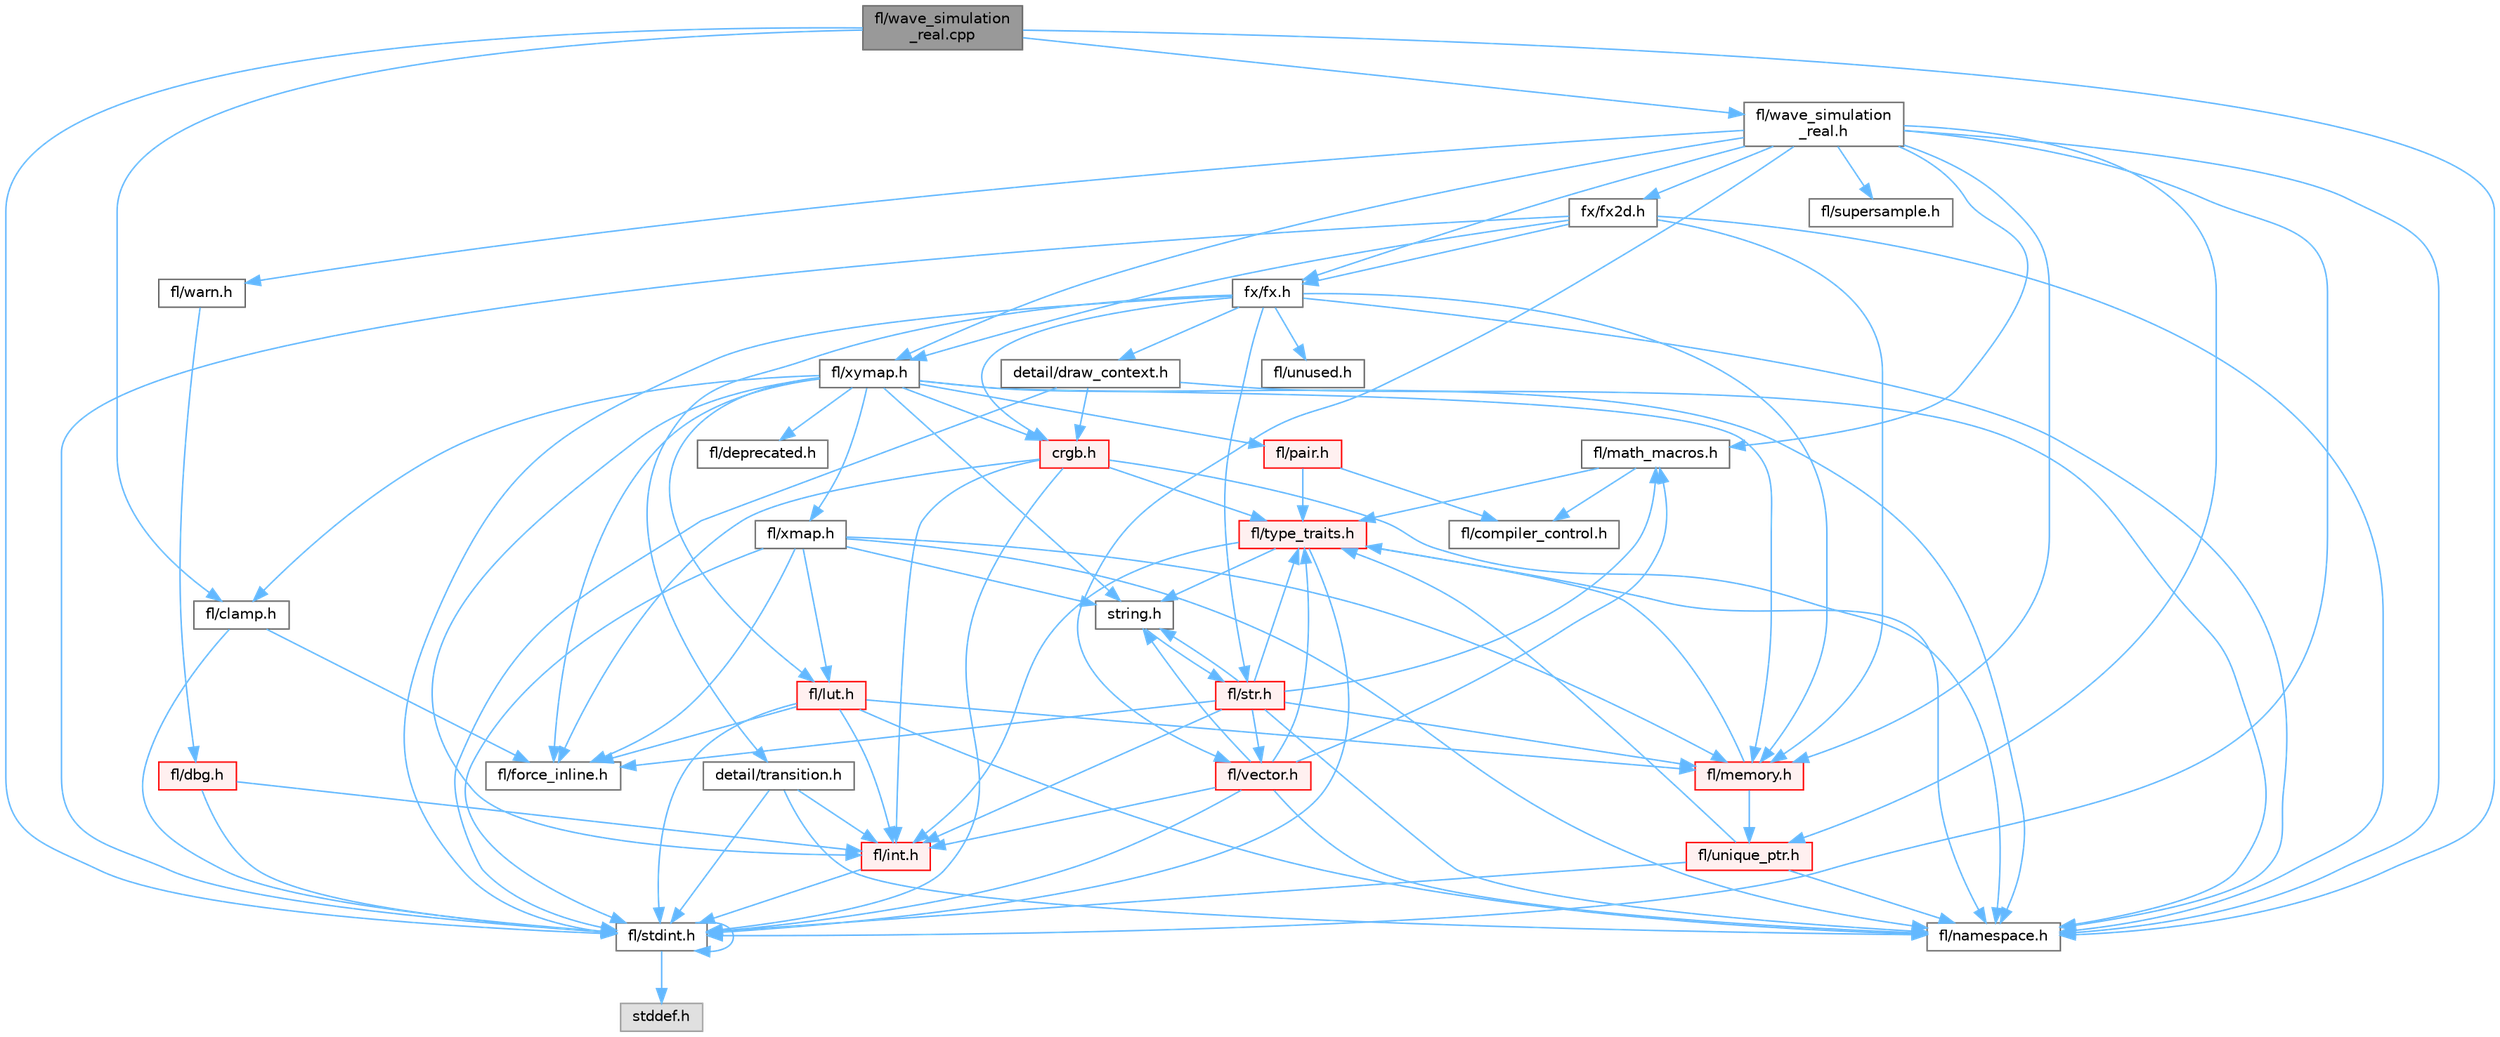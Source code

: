 digraph "fl/wave_simulation_real.cpp"
{
 // INTERACTIVE_SVG=YES
 // LATEX_PDF_SIZE
  bgcolor="transparent";
  edge [fontname=Helvetica,fontsize=10,labelfontname=Helvetica,labelfontsize=10];
  node [fontname=Helvetica,fontsize=10,shape=box,height=0.2,width=0.4];
  Node1 [id="Node000001",label="fl/wave_simulation\l_real.cpp",height=0.2,width=0.4,color="gray40", fillcolor="grey60", style="filled", fontcolor="black",tooltip=" "];
  Node1 -> Node2 [id="edge1_Node000001_Node000002",color="steelblue1",style="solid",tooltip=" "];
  Node2 [id="Node000002",label="fl/stdint.h",height=0.2,width=0.4,color="grey40", fillcolor="white", style="filled",URL="$df/dd8/stdint_8h.html",tooltip=" "];
  Node2 -> Node3 [id="edge2_Node000002_Node000003",color="steelblue1",style="solid",tooltip=" "];
  Node3 [id="Node000003",label="stddef.h",height=0.2,width=0.4,color="grey60", fillcolor="#E0E0E0", style="filled",tooltip=" "];
  Node2 -> Node2 [id="edge3_Node000002_Node000002",color="steelblue1",style="solid",tooltip=" "];
  Node1 -> Node4 [id="edge4_Node000001_Node000004",color="steelblue1",style="solid",tooltip=" "];
  Node4 [id="Node000004",label="fl/clamp.h",height=0.2,width=0.4,color="grey40", fillcolor="white", style="filled",URL="$d6/dd3/clamp_8h.html",tooltip=" "];
  Node4 -> Node2 [id="edge5_Node000004_Node000002",color="steelblue1",style="solid",tooltip=" "];
  Node4 -> Node5 [id="edge6_Node000004_Node000005",color="steelblue1",style="solid",tooltip=" "];
  Node5 [id="Node000005",label="fl/force_inline.h",height=0.2,width=0.4,color="grey40", fillcolor="white", style="filled",URL="$d4/d64/force__inline_8h.html",tooltip=" "];
  Node1 -> Node6 [id="edge7_Node000001_Node000006",color="steelblue1",style="solid",tooltip=" "];
  Node6 [id="Node000006",label="fl/namespace.h",height=0.2,width=0.4,color="grey40", fillcolor="white", style="filled",URL="$df/d2a/namespace_8h.html",tooltip="Implements the FastLED namespace macros."];
  Node1 -> Node7 [id="edge8_Node000001_Node000007",color="steelblue1",style="solid",tooltip=" "];
  Node7 [id="Node000007",label="fl/wave_simulation\l_real.h",height=0.2,width=0.4,color="grey40", fillcolor="white", style="filled",URL="$dd/d8e/wave__simulation__real_8h.html",tooltip=" "];
  Node7 -> Node2 [id="edge9_Node000007_Node000002",color="steelblue1",style="solid",tooltip=" "];
  Node7 -> Node8 [id="edge10_Node000007_Node000008",color="steelblue1",style="solid",tooltip=" "];
  Node8 [id="Node000008",label="fl/math_macros.h",height=0.2,width=0.4,color="grey40", fillcolor="white", style="filled",URL="$d8/db8/math__macros_8h.html",tooltip=" "];
  Node8 -> Node9 [id="edge11_Node000008_Node000009",color="steelblue1",style="solid",tooltip=" "];
  Node9 [id="Node000009",label="fl/compiler_control.h",height=0.2,width=0.4,color="grey40", fillcolor="white", style="filled",URL="$d4/d54/compiler__control_8h.html",tooltip=" "];
  Node8 -> Node10 [id="edge12_Node000008_Node000010",color="steelblue1",style="solid",tooltip=" "];
  Node10 [id="Node000010",label="fl/type_traits.h",height=0.2,width=0.4,color="red", fillcolor="#FFF0F0", style="filled",URL="$df/d63/type__traits_8h.html",tooltip=" "];
  Node10 -> Node11 [id="edge13_Node000010_Node000011",color="steelblue1",style="solid",tooltip=" "];
  Node11 [id="Node000011",label="string.h",height=0.2,width=0.4,color="grey40", fillcolor="white", style="filled",URL="$da/d66/string_8h.html",tooltip=" "];
  Node11 -> Node12 [id="edge14_Node000011_Node000012",color="steelblue1",style="solid",tooltip=" "];
  Node12 [id="Node000012",label="fl/str.h",height=0.2,width=0.4,color="red", fillcolor="#FFF0F0", style="filled",URL="$d1/d93/str_8h.html",tooltip=" "];
  Node12 -> Node13 [id="edge15_Node000012_Node000013",color="steelblue1",style="solid",tooltip=" "];
  Node13 [id="Node000013",label="fl/int.h",height=0.2,width=0.4,color="red", fillcolor="#FFF0F0", style="filled",URL="$d3/d7e/int_8h.html",tooltip=" "];
  Node13 -> Node2 [id="edge16_Node000013_Node000002",color="steelblue1",style="solid",tooltip=" "];
  Node12 -> Node11 [id="edge17_Node000012_Node000011",color="steelblue1",style="solid",tooltip=" "];
  Node12 -> Node8 [id="edge18_Node000012_Node000008",color="steelblue1",style="solid",tooltip=" "];
  Node12 -> Node6 [id="edge19_Node000012_Node000006",color="steelblue1",style="solid",tooltip=" "];
  Node12 -> Node19 [id="edge20_Node000012_Node000019",color="steelblue1",style="solid",tooltip=" "];
  Node19 [id="Node000019",label="fl/memory.h",height=0.2,width=0.4,color="red", fillcolor="#FFF0F0", style="filled",URL="$dc/d18/memory_8h.html",tooltip=" "];
  Node19 -> Node22 [id="edge21_Node000019_Node000022",color="steelblue1",style="solid",tooltip=" "];
  Node22 [id="Node000022",label="fl/unique_ptr.h",height=0.2,width=0.4,color="red", fillcolor="#FFF0F0", style="filled",URL="$da/d4b/unique__ptr_8h.html",tooltip=" "];
  Node22 -> Node6 [id="edge22_Node000022_Node000006",color="steelblue1",style="solid",tooltip=" "];
  Node22 -> Node10 [id="edge23_Node000022_Node000010",color="steelblue1",style="solid",tooltip=" "];
  Node22 -> Node2 [id="edge24_Node000022_Node000002",color="steelblue1",style="solid",tooltip=" "];
  Node19 -> Node10 [id="edge25_Node000019_Node000010",color="steelblue1",style="solid",tooltip=" "];
  Node12 -> Node10 [id="edge26_Node000012_Node000010",color="steelblue1",style="solid",tooltip=" "];
  Node12 -> Node46 [id="edge27_Node000012_Node000046",color="steelblue1",style="solid",tooltip=" "];
  Node46 [id="Node000046",label="fl/vector.h",height=0.2,width=0.4,color="red", fillcolor="#FFF0F0", style="filled",URL="$d6/d68/vector_8h.html",tooltip=" "];
  Node46 -> Node2 [id="edge28_Node000046_Node000002",color="steelblue1",style="solid",tooltip=" "];
  Node46 -> Node13 [id="edge29_Node000046_Node000013",color="steelblue1",style="solid",tooltip=" "];
  Node46 -> Node11 [id="edge30_Node000046_Node000011",color="steelblue1",style="solid",tooltip=" "];
  Node46 -> Node8 [id="edge31_Node000046_Node000008",color="steelblue1",style="solid",tooltip=" "];
  Node46 -> Node6 [id="edge32_Node000046_Node000006",color="steelblue1",style="solid",tooltip=" "];
  Node46 -> Node10 [id="edge33_Node000046_Node000010",color="steelblue1",style="solid",tooltip=" "];
  Node12 -> Node5 [id="edge34_Node000012_Node000005",color="steelblue1",style="solid",tooltip=" "];
  Node10 -> Node2 [id="edge35_Node000010_Node000002",color="steelblue1",style="solid",tooltip=" "];
  Node10 -> Node6 [id="edge36_Node000010_Node000006",color="steelblue1",style="solid",tooltip=" "];
  Node10 -> Node13 [id="edge37_Node000010_Node000013",color="steelblue1",style="solid",tooltip=" "];
  Node7 -> Node6 [id="edge38_Node000007_Node000006",color="steelblue1",style="solid",tooltip=" "];
  Node7 -> Node22 [id="edge39_Node000007_Node000022",color="steelblue1",style="solid",tooltip=" "];
  Node7 -> Node46 [id="edge40_Node000007_Node000046",color="steelblue1",style="solid",tooltip=" "];
  Node7 -> Node51 [id="edge41_Node000007_Node000051",color="steelblue1",style="solid",tooltip=" "];
  Node51 [id="Node000051",label="fl/warn.h",height=0.2,width=0.4,color="grey40", fillcolor="white", style="filled",URL="$de/d77/warn_8h.html",tooltip=" "];
  Node51 -> Node52 [id="edge42_Node000051_Node000052",color="steelblue1",style="solid",tooltip=" "];
  Node52 [id="Node000052",label="fl/dbg.h",height=0.2,width=0.4,color="red", fillcolor="#FFF0F0", style="filled",URL="$d6/d01/dbg_8h.html",tooltip=" "];
  Node52 -> Node13 [id="edge43_Node000052_Node000013",color="steelblue1",style="solid",tooltip=" "];
  Node52 -> Node2 [id="edge44_Node000052_Node000002",color="steelblue1",style="solid",tooltip=" "];
  Node7 -> Node19 [id="edge45_Node000007_Node000019",color="steelblue1",style="solid",tooltip=" "];
  Node7 -> Node63 [id="edge46_Node000007_Node000063",color="steelblue1",style="solid",tooltip=" "];
  Node63 [id="Node000063",label="fl/supersample.h",height=0.2,width=0.4,color="grey40", fillcolor="white", style="filled",URL="$d2/dce/supersample_8h.html",tooltip=" "];
  Node7 -> Node64 [id="edge47_Node000007_Node000064",color="steelblue1",style="solid",tooltip=" "];
  Node64 [id="Node000064",label="fl/xymap.h",height=0.2,width=0.4,color="grey40", fillcolor="white", style="filled",URL="$da/d61/xymap_8h.html",tooltip=" "];
  Node64 -> Node13 [id="edge48_Node000064_Node000013",color="steelblue1",style="solid",tooltip=" "];
  Node64 -> Node6 [id="edge49_Node000064_Node000006",color="steelblue1",style="solid",tooltip=" "];
  Node64 -> Node5 [id="edge50_Node000064_Node000005",color="steelblue1",style="solid",tooltip=" "];
  Node64 -> Node65 [id="edge51_Node000064_Node000065",color="steelblue1",style="solid",tooltip=" "];
  Node65 [id="Node000065",label="fl/pair.h",height=0.2,width=0.4,color="red", fillcolor="#FFF0F0", style="filled",URL="$d3/d41/pair_8h.html",tooltip=" "];
  Node65 -> Node9 [id="edge52_Node000065_Node000009",color="steelblue1",style="solid",tooltip=" "];
  Node65 -> Node10 [id="edge53_Node000065_Node000010",color="steelblue1",style="solid",tooltip=" "];
  Node64 -> Node11 [id="edge54_Node000064_Node000011",color="steelblue1",style="solid",tooltip=" "];
  Node64 -> Node54 [id="edge55_Node000064_Node000054",color="steelblue1",style="solid",tooltip=" "];
  Node54 [id="Node000054",label="crgb.h",height=0.2,width=0.4,color="red", fillcolor="#FFF0F0", style="filled",URL="$db/dd1/crgb_8h.html",tooltip="Defines the red, green, and blue (RGB) pixel struct."];
  Node54 -> Node2 [id="edge56_Node000054_Node000002",color="steelblue1",style="solid",tooltip=" "];
  Node54 -> Node13 [id="edge57_Node000054_Node000013",color="steelblue1",style="solid",tooltip=" "];
  Node54 -> Node6 [id="edge58_Node000054_Node000006",color="steelblue1",style="solid",tooltip=" "];
  Node54 -> Node5 [id="edge59_Node000054_Node000005",color="steelblue1",style="solid",tooltip=" "];
  Node54 -> Node10 [id="edge60_Node000054_Node000010",color="steelblue1",style="solid",tooltip=" "];
  Node64 -> Node4 [id="edge61_Node000064_Node000004",color="steelblue1",style="solid",tooltip=" "];
  Node64 -> Node66 [id="edge62_Node000064_Node000066",color="steelblue1",style="solid",tooltip=" "];
  Node66 [id="Node000066",label="fl/lut.h",height=0.2,width=0.4,color="red", fillcolor="#FFF0F0", style="filled",URL="$db/d54/lut_8h.html",tooltip=" "];
  Node66 -> Node5 [id="edge63_Node000066_Node000005",color="steelblue1",style="solid",tooltip=" "];
  Node66 -> Node19 [id="edge64_Node000066_Node000019",color="steelblue1",style="solid",tooltip=" "];
  Node66 -> Node2 [id="edge65_Node000066_Node000002",color="steelblue1",style="solid",tooltip=" "];
  Node66 -> Node13 [id="edge66_Node000066_Node000013",color="steelblue1",style="solid",tooltip=" "];
  Node66 -> Node6 [id="edge67_Node000066_Node000006",color="steelblue1",style="solid",tooltip=" "];
  Node64 -> Node19 [id="edge68_Node000064_Node000019",color="steelblue1",style="solid",tooltip=" "];
  Node64 -> Node37 [id="edge69_Node000064_Node000037",color="steelblue1",style="solid",tooltip=" "];
  Node37 [id="Node000037",label="fl/deprecated.h",height=0.2,width=0.4,color="grey40", fillcolor="white", style="filled",URL="$d4/dce/deprecated_8h.html",tooltip=" "];
  Node64 -> Node67 [id="edge70_Node000064_Node000067",color="steelblue1",style="solid",tooltip=" "];
  Node67 [id="Node000067",label="fl/xmap.h",height=0.2,width=0.4,color="grey40", fillcolor="white", style="filled",URL="$dd/dcc/xmap_8h.html",tooltip=" "];
  Node67 -> Node2 [id="edge71_Node000067_Node000002",color="steelblue1",style="solid",tooltip=" "];
  Node67 -> Node11 [id="edge72_Node000067_Node000011",color="steelblue1",style="solid",tooltip=" "];
  Node67 -> Node5 [id="edge73_Node000067_Node000005",color="steelblue1",style="solid",tooltip=" "];
  Node67 -> Node66 [id="edge74_Node000067_Node000066",color="steelblue1",style="solid",tooltip=" "];
  Node67 -> Node19 [id="edge75_Node000067_Node000019",color="steelblue1",style="solid",tooltip=" "];
  Node67 -> Node6 [id="edge76_Node000067_Node000006",color="steelblue1",style="solid",tooltip=" "];
  Node7 -> Node68 [id="edge77_Node000007_Node000068",color="steelblue1",style="solid",tooltip=" "];
  Node68 [id="Node000068",label="fx/fx.h",height=0.2,width=0.4,color="grey40", fillcolor="white", style="filled",URL="$d2/d0c/fx_8h.html",tooltip=" "];
  Node68 -> Node2 [id="edge78_Node000068_Node000002",color="steelblue1",style="solid",tooltip=" "];
  Node68 -> Node54 [id="edge79_Node000068_Node000054",color="steelblue1",style="solid",tooltip=" "];
  Node68 -> Node69 [id="edge80_Node000068_Node000069",color="steelblue1",style="solid",tooltip=" "];
  Node69 [id="Node000069",label="detail/draw_context.h",height=0.2,width=0.4,color="grey40", fillcolor="white", style="filled",URL="$db/ded/draw__context_8h.html",tooltip=" "];
  Node69 -> Node54 [id="edge81_Node000069_Node000054",color="steelblue1",style="solid",tooltip=" "];
  Node69 -> Node6 [id="edge82_Node000069_Node000006",color="steelblue1",style="solid",tooltip=" "];
  Node69 -> Node2 [id="edge83_Node000069_Node000002",color="steelblue1",style="solid",tooltip=" "];
  Node68 -> Node70 [id="edge84_Node000068_Node000070",color="steelblue1",style="solid",tooltip=" "];
  Node70 [id="Node000070",label="detail/transition.h",height=0.2,width=0.4,color="grey40", fillcolor="white", style="filled",URL="$d7/df7/transition_8h.html",tooltip=" "];
  Node70 -> Node6 [id="edge85_Node000070_Node000006",color="steelblue1",style="solid",tooltip=" "];
  Node70 -> Node2 [id="edge86_Node000070_Node000002",color="steelblue1",style="solid",tooltip=" "];
  Node70 -> Node13 [id="edge87_Node000070_Node000013",color="steelblue1",style="solid",tooltip=" "];
  Node68 -> Node6 [id="edge88_Node000068_Node000006",color="steelblue1",style="solid",tooltip=" "];
  Node68 -> Node19 [id="edge89_Node000068_Node000019",color="steelblue1",style="solid",tooltip=" "];
  Node68 -> Node12 [id="edge90_Node000068_Node000012",color="steelblue1",style="solid",tooltip=" "];
  Node68 -> Node32 [id="edge91_Node000068_Node000032",color="steelblue1",style="solid",tooltip=" "];
  Node32 [id="Node000032",label="fl/unused.h",height=0.2,width=0.4,color="grey40", fillcolor="white", style="filled",URL="$d8/d4b/unused_8h.html",tooltip=" "];
  Node7 -> Node71 [id="edge92_Node000007_Node000071",color="steelblue1",style="solid",tooltip=" "];
  Node71 [id="Node000071",label="fx/fx2d.h",height=0.2,width=0.4,color="grey40", fillcolor="white", style="filled",URL="$d9/d43/fx2d_8h.html",tooltip=" "];
  Node71 -> Node2 [id="edge93_Node000071_Node000002",color="steelblue1",style="solid",tooltip=" "];
  Node71 -> Node6 [id="edge94_Node000071_Node000006",color="steelblue1",style="solid",tooltip=" "];
  Node71 -> Node19 [id="edge95_Node000071_Node000019",color="steelblue1",style="solid",tooltip=" "];
  Node71 -> Node64 [id="edge96_Node000071_Node000064",color="steelblue1",style="solid",tooltip=" "];
  Node71 -> Node68 [id="edge97_Node000071_Node000068",color="steelblue1",style="solid",tooltip=" "];
}
